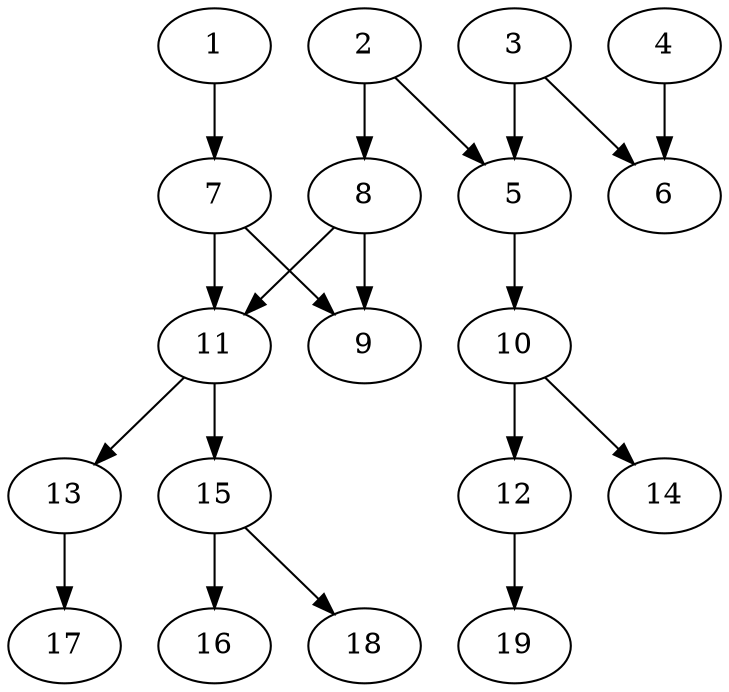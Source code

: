 // DAG (tier=1-easy, mode=compute, n=19, ccr=0.260, fat=0.482, density=0.369, regular=0.636, jump=0.049, mindata=262144, maxdata=2097152)
// DAG automatically generated by daggen at Sun Aug 24 16:33:32 2025
// /home/ermia/Project/Environments/daggen/bin/daggen --dot --ccr 0.260 --fat 0.482 --regular 0.636 --density 0.369 --jump 0.049 --mindata 262144 --maxdata 2097152 -n 19 
digraph G {
  1 [size="8512856876977750016", alpha="0.04", expect_size="4256428438488875008"]
  1 -> 7 [size ="33353407397888"]
  2 [size="616047000579288", alpha="0.09", expect_size="308023500289644"]
  2 -> 5 [size ="18824069906432"]
  2 -> 8 [size ="18824069906432"]
  3 [size="891197048700734", alpha="0.07", expect_size="445598524350367"]
  3 -> 5 [size ="31020476792832"]
  3 -> 6 [size ="31020476792832"]
  4 [size="1536567377390330", alpha="0.01", expect_size="768283688695165"]
  4 -> 6 [size ="1262854602752"]
  5 [size="310339778456588", alpha="0.17", expect_size="155169889228294"]
  5 -> 10 [size ="5503765708800"]
  6 [size="93611844610788", alpha="0.06", expect_size="46805922305394"]
  7 [size="75210028994956416", alpha="0.09", expect_size="37605014497478208"]
  7 -> 9 [size ="32919926079488"]
  7 -> 11 [size ="32919926079488"]
  8 [size="1195081896268575", alpha="0.00", expect_size="597540948134287"]
  8 -> 9 [size ="816580657152"]
  8 -> 11 [size ="816580657152"]
  9 [size="10034198895728492", alpha="0.06", expect_size="5017099447864246"]
  10 [size="2331895987699712000", alpha="0.10", expect_size="1165947993849856000"]
  10 -> 12 [size ="14067905331200"]
  10 -> 14 [size ="14067905331200"]
  11 [size="1128503316092185", alpha="0.02", expect_size="564251658046092"]
  11 -> 13 [size ="575827607552"]
  11 -> 15 [size ="575827607552"]
  12 [size="286892432567003", alpha="0.12", expect_size="143446216283501"]
  12 -> 19 [size ="4556431818752"]
  13 [size="11795897995880408", alpha="0.19", expect_size="5897948997940204"]
  13 -> 17 [size ="26310374064128"]
  14 [size="1563196694993554", alpha="0.20", expect_size="781598347496777"]
  15 [size="3544736548840800256", alpha="0.14", expect_size="1772368274420400128"]
  15 -> 16 [size ="18598558957568"]
  15 -> 18 [size ="18598558957568"]
  16 [size="2595119836967206912", alpha="0.04", expect_size="1297559918483603456"]
  17 [size="1086974508174647", alpha="0.05", expect_size="543487254087323"]
  18 [size="2037331987559088128", alpha="0.11", expect_size="1018665993779544064"]
  19 [size="140763807914917888", alpha="0.08", expect_size="70381903957458944"]
}